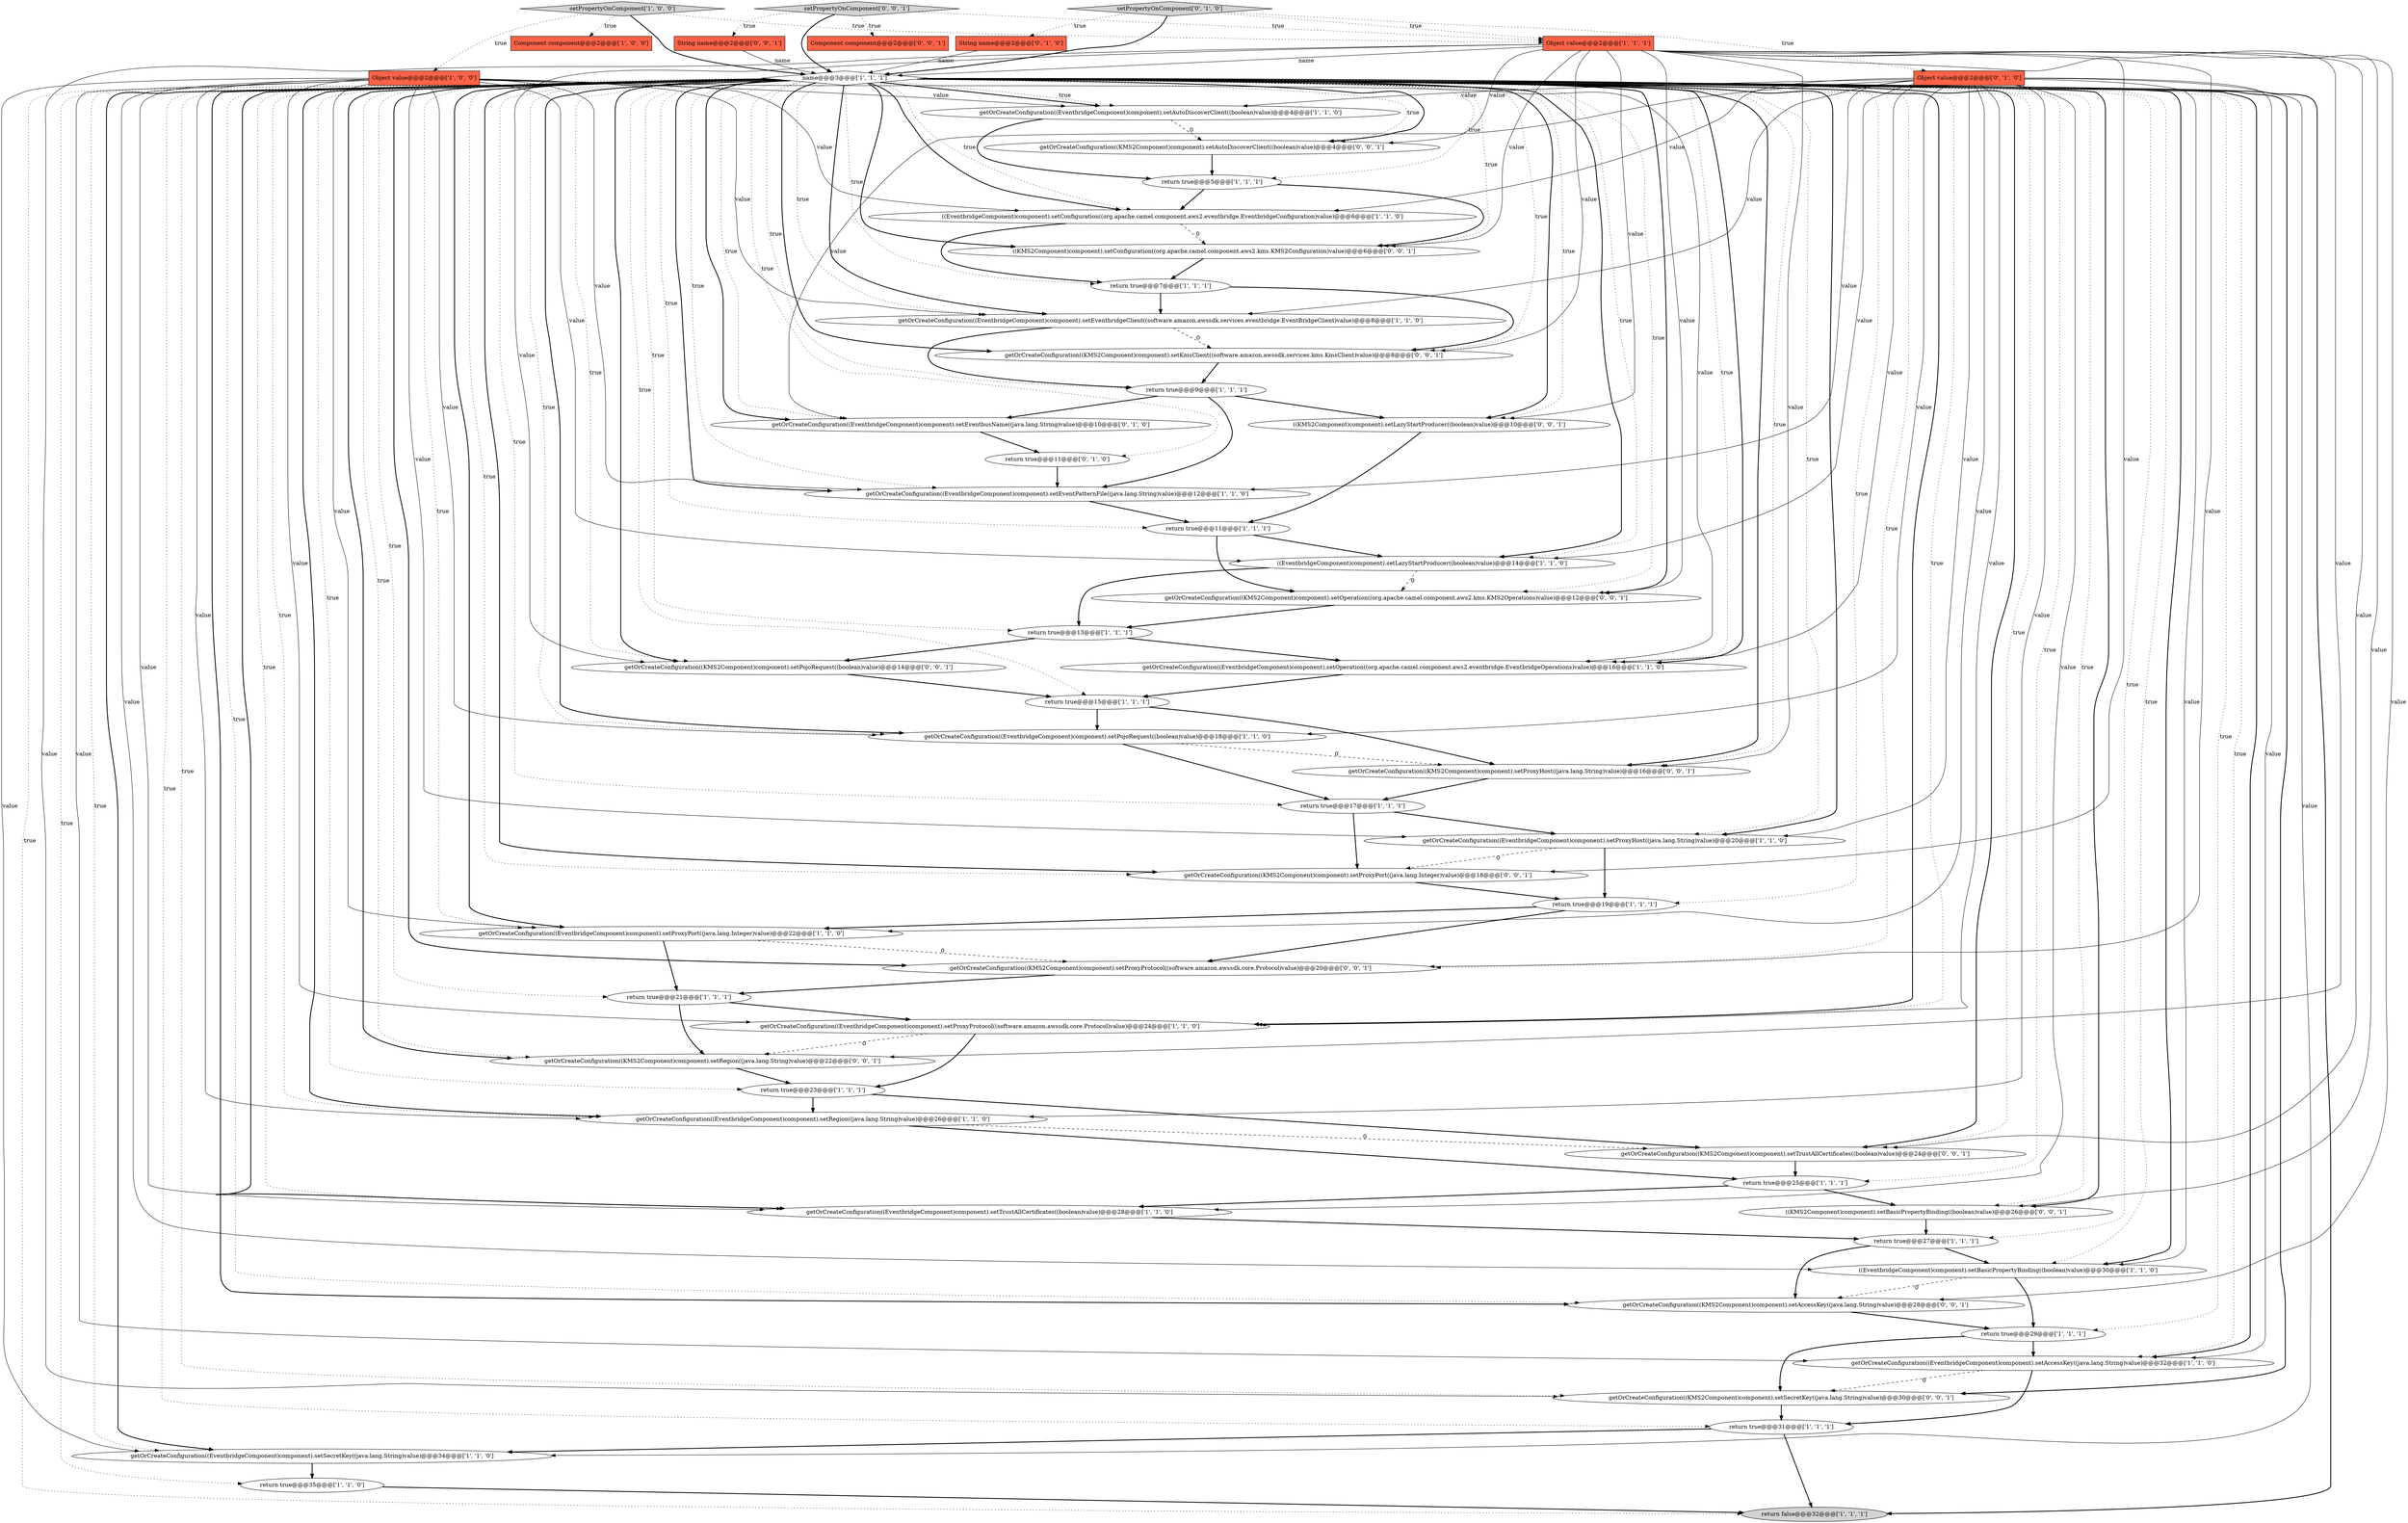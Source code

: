 digraph {
6 [style = filled, label = "return false@@@32@@@['1', '1', '1']", fillcolor = lightgray, shape = ellipse image = "AAA0AAABBB1BBB"];
15 [style = filled, label = "((EventbridgeComponent)component).setBasicPropertyBinding((boolean)value)@@@30@@@['1', '1', '0']", fillcolor = white, shape = ellipse image = "AAA0AAABBB1BBB"];
48 [style = filled, label = "((KMS2Component)component).setConfiguration((org.apache.camel.component.aws2.kms.KMS2Configuration)value)@@@6@@@['0', '0', '1']", fillcolor = white, shape = ellipse image = "AAA0AAABBB3BBB"];
26 [style = filled, label = "getOrCreateConfiguration((EventbridgeComponent)component).setAccessKey((java.lang.String)value)@@@32@@@['1', '1', '0']", fillcolor = white, shape = ellipse image = "AAA0AAABBB1BBB"];
28 [style = filled, label = "getOrCreateConfiguration((EventbridgeComponent)component).setEventbridgeClient((software.amazon.awssdk.services.eventbridge.EventBridgeClient)value)@@@8@@@['1', '1', '0']", fillcolor = white, shape = ellipse image = "AAA0AAABBB1BBB"];
54 [style = filled, label = "getOrCreateConfiguration((KMS2Component)component).setProxyProtocol((software.amazon.awssdk.core.Protocol)value)@@@20@@@['0', '0', '1']", fillcolor = white, shape = ellipse image = "AAA0AAABBB3BBB"];
30 [style = filled, label = "return true@@@29@@@['1', '1', '1']", fillcolor = white, shape = ellipse image = "AAA0AAABBB1BBB"];
11 [style = filled, label = "getOrCreateConfiguration((EventbridgeComponent)component).setAutoDiscoverClient((boolean)value)@@@4@@@['1', '1', '0']", fillcolor = white, shape = ellipse image = "AAA0AAABBB1BBB"];
41 [style = filled, label = "getOrCreateConfiguration((KMS2Component)component).setTrustAllCertificates((boolean)value)@@@24@@@['0', '0', '1']", fillcolor = white, shape = ellipse image = "AAA0AAABBB3BBB"];
53 [style = filled, label = "String name@@@2@@@['0', '0', '1']", fillcolor = tomato, shape = box image = "AAA0AAABBB3BBB"];
33 [style = filled, label = "setPropertyOnComponent['1', '0', '0']", fillcolor = lightgray, shape = diamond image = "AAA0AAABBB1BBB"];
20 [style = filled, label = "return true@@@35@@@['1', '1', '0']", fillcolor = white, shape = ellipse image = "AAA0AAABBB1BBB"];
39 [style = filled, label = "return true@@@11@@@['0', '1', '0']", fillcolor = white, shape = ellipse image = "AAA1AAABBB2BBB"];
22 [style = filled, label = "getOrCreateConfiguration((EventbridgeComponent)component).setEventPatternFile((java.lang.String)value)@@@12@@@['1', '1', '0']", fillcolor = white, shape = ellipse image = "AAA0AAABBB1BBB"];
38 [style = filled, label = "String name@@@2@@@['0', '1', '0']", fillcolor = tomato, shape = box image = "AAA0AAABBB2BBB"];
13 [style = filled, label = "getOrCreateConfiguration((EventbridgeComponent)component).setOperation((org.apache.camel.component.aws2.eventbridge.EventbridgeOperations)value)@@@16@@@['1', '1', '0']", fillcolor = white, shape = ellipse image = "AAA0AAABBB1BBB"];
4 [style = filled, label = "return true@@@9@@@['1', '1', '1']", fillcolor = white, shape = ellipse image = "AAA0AAABBB1BBB"];
31 [style = filled, label = "return true@@@27@@@['1', '1', '1']", fillcolor = white, shape = ellipse image = "AAA0AAABBB1BBB"];
43 [style = filled, label = "getOrCreateConfiguration((KMS2Component)component).setProxyPort((java.lang.Integer)value)@@@18@@@['0', '0', '1']", fillcolor = white, shape = ellipse image = "AAA0AAABBB3BBB"];
44 [style = filled, label = "setPropertyOnComponent['0', '0', '1']", fillcolor = lightgray, shape = diamond image = "AAA0AAABBB3BBB"];
52 [style = filled, label = "Component component@@@2@@@['0', '0', '1']", fillcolor = tomato, shape = box image = "AAA0AAABBB3BBB"];
10 [style = filled, label = "name@@@3@@@['1', '1', '1']", fillcolor = white, shape = diamond image = "AAA0AAABBB1BBB"];
25 [style = filled, label = "getOrCreateConfiguration((EventbridgeComponent)component).setProxyProtocol((software.amazon.awssdk.core.Protocol)value)@@@24@@@['1', '1', '0']", fillcolor = white, shape = ellipse image = "AAA0AAABBB1BBB"];
47 [style = filled, label = "((KMS2Component)component).setLazyStartProducer((boolean)value)@@@10@@@['0', '0', '1']", fillcolor = white, shape = ellipse image = "AAA0AAABBB3BBB"];
55 [style = filled, label = "getOrCreateConfiguration((KMS2Component)component).setAccessKey((java.lang.String)value)@@@28@@@['0', '0', '1']", fillcolor = white, shape = ellipse image = "AAA0AAABBB3BBB"];
23 [style = filled, label = "return true@@@15@@@['1', '1', '1']", fillcolor = white, shape = ellipse image = "AAA0AAABBB1BBB"];
0 [style = filled, label = "getOrCreateConfiguration((EventbridgeComponent)component).setProxyPort((java.lang.Integer)value)@@@22@@@['1', '1', '0']", fillcolor = white, shape = ellipse image = "AAA0AAABBB1BBB"];
24 [style = filled, label = "return true@@@5@@@['1', '1', '1']", fillcolor = white, shape = ellipse image = "AAA0AAABBB1BBB"];
12 [style = filled, label = "((EventbridgeComponent)component).setConfiguration((org.apache.camel.component.aws2.eventbridge.EventbridgeConfiguration)value)@@@6@@@['1', '1', '0']", fillcolor = white, shape = ellipse image = "AAA0AAABBB1BBB"];
45 [style = filled, label = "getOrCreateConfiguration((KMS2Component)component).setSecretKey((java.lang.String)value)@@@30@@@['0', '0', '1']", fillcolor = white, shape = ellipse image = "AAA0AAABBB3BBB"];
5 [style = filled, label = "return true@@@31@@@['1', '1', '1']", fillcolor = white, shape = ellipse image = "AAA0AAABBB1BBB"];
34 [style = filled, label = "return true@@@19@@@['1', '1', '1']", fillcolor = white, shape = ellipse image = "AAA0AAABBB1BBB"];
36 [style = filled, label = "Object value@@@2@@@['0', '1', '0']", fillcolor = tomato, shape = box image = "AAA0AAABBB2BBB"];
19 [style = filled, label = "return true@@@13@@@['1', '1', '1']", fillcolor = white, shape = ellipse image = "AAA0AAABBB1BBB"];
32 [style = filled, label = "getOrCreateConfiguration((EventbridgeComponent)component).setTrustAllCertificates((boolean)value)@@@28@@@['1', '1', '0']", fillcolor = white, shape = ellipse image = "AAA0AAABBB1BBB"];
37 [style = filled, label = "getOrCreateConfiguration((EventbridgeComponent)component).setEventbusName((java.lang.String)value)@@@10@@@['0', '1', '0']", fillcolor = white, shape = ellipse image = "AAA1AAABBB2BBB"];
40 [style = filled, label = "setPropertyOnComponent['0', '1', '0']", fillcolor = lightgray, shape = diamond image = "AAA0AAABBB2BBB"];
42 [style = filled, label = "((KMS2Component)component).setBasicPropertyBinding((boolean)value)@@@26@@@['0', '0', '1']", fillcolor = white, shape = ellipse image = "AAA0AAABBB3BBB"];
57 [style = filled, label = "getOrCreateConfiguration((KMS2Component)component).setPojoRequest((boolean)value)@@@14@@@['0', '0', '1']", fillcolor = white, shape = ellipse image = "AAA0AAABBB3BBB"];
46 [style = filled, label = "getOrCreateConfiguration((KMS2Component)component).setOperation((org.apache.camel.component.aws2.kms.KMS2Operations)value)@@@12@@@['0', '0', '1']", fillcolor = white, shape = ellipse image = "AAA0AAABBB3BBB"];
7 [style = filled, label = "getOrCreateConfiguration((EventbridgeComponent)component).setSecretKey((java.lang.String)value)@@@34@@@['1', '1', '0']", fillcolor = white, shape = ellipse image = "AAA0AAABBB1BBB"];
9 [style = filled, label = "Object value@@@2@@@['1', '0', '0']", fillcolor = tomato, shape = box image = "AAA0AAABBB1BBB"];
29 [style = filled, label = "return true@@@21@@@['1', '1', '1']", fillcolor = white, shape = ellipse image = "AAA0AAABBB1BBB"];
35 [style = filled, label = "return true@@@25@@@['1', '1', '1']", fillcolor = white, shape = ellipse image = "AAA0AAABBB1BBB"];
49 [style = filled, label = "getOrCreateConfiguration((KMS2Component)component).setProxyHost((java.lang.String)value)@@@16@@@['0', '0', '1']", fillcolor = white, shape = ellipse image = "AAA0AAABBB3BBB"];
50 [style = filled, label = "getOrCreateConfiguration((KMS2Component)component).setRegion((java.lang.String)value)@@@22@@@['0', '0', '1']", fillcolor = white, shape = ellipse image = "AAA0AAABBB3BBB"];
21 [style = filled, label = "return true@@@7@@@['1', '1', '1']", fillcolor = white, shape = ellipse image = "AAA0AAABBB1BBB"];
27 [style = filled, label = "getOrCreateConfiguration((EventbridgeComponent)component).setProxyHost((java.lang.String)value)@@@20@@@['1', '1', '0']", fillcolor = white, shape = ellipse image = "AAA0AAABBB1BBB"];
14 [style = filled, label = "((EventbridgeComponent)component).setLazyStartProducer((boolean)value)@@@14@@@['1', '1', '0']", fillcolor = white, shape = ellipse image = "AAA0AAABBB1BBB"];
3 [style = filled, label = "getOrCreateConfiguration((EventbridgeComponent)component).setPojoRequest((boolean)value)@@@18@@@['1', '1', '0']", fillcolor = white, shape = ellipse image = "AAA0AAABBB1BBB"];
18 [style = filled, label = "getOrCreateConfiguration((EventbridgeComponent)component).setRegion((java.lang.String)value)@@@26@@@['1', '1', '0']", fillcolor = white, shape = ellipse image = "AAA0AAABBB1BBB"];
2 [style = filled, label = "Component component@@@2@@@['1', '0', '0']", fillcolor = tomato, shape = box image = "AAA0AAABBB1BBB"];
17 [style = filled, label = "Object value@@@2@@@['1', '1', '1']", fillcolor = tomato, shape = box image = "AAA0AAABBB1BBB"];
8 [style = filled, label = "return true@@@17@@@['1', '1', '1']", fillcolor = white, shape = ellipse image = "AAA0AAABBB1BBB"];
16 [style = filled, label = "return true@@@11@@@['1', '1', '1']", fillcolor = white, shape = ellipse image = "AAA0AAABBB1BBB"];
56 [style = filled, label = "getOrCreateConfiguration((KMS2Component)component).setAutoDiscoverClient((boolean)value)@@@4@@@['0', '0', '1']", fillcolor = white, shape = ellipse image = "AAA0AAABBB3BBB"];
1 [style = filled, label = "return true@@@23@@@['1', '1', '1']", fillcolor = white, shape = ellipse image = "AAA0AAABBB1BBB"];
51 [style = filled, label = "getOrCreateConfiguration((KMS2Component)component).setKmsClient((software.amazon.awssdk.services.kms.KmsClient)value)@@@8@@@['0', '0', '1']", fillcolor = white, shape = ellipse image = "AAA0AAABBB3BBB"];
9->13 [style = solid, label="value"];
36->32 [style = solid, label="value"];
44->17 [style = dotted, label="true"];
10->47 [style = bold, label=""];
10->45 [style = dotted, label="true"];
20->6 [style = bold, label=""];
10->12 [style = dotted, label="true"];
10->56 [style = dotted, label="true"];
23->49 [style = bold, label=""];
45->5 [style = bold, label=""];
35->42 [style = bold, label=""];
1->18 [style = bold, label=""];
53->10 [style = solid, label="name"];
10->11 [style = bold, label=""];
4->22 [style = bold, label=""];
14->19 [style = bold, label=""];
10->28 [style = bold, label=""];
10->7 [style = dotted, label="true"];
10->49 [style = bold, label=""];
10->45 [style = bold, label=""];
41->35 [style = bold, label=""];
10->32 [style = dotted, label="true"];
10->3 [style = bold, label=""];
40->17 [style = dotted, label="true"];
10->27 [style = dotted, label="true"];
10->18 [style = bold, label=""];
25->1 [style = bold, label=""];
35->32 [style = bold, label=""];
36->27 [style = solid, label="value"];
10->55 [style = bold, label=""];
26->45 [style = dashed, label="0"];
17->10 [style = solid, label="name"];
36->11 [style = solid, label="value"];
10->26 [style = dotted, label="true"];
33->17 [style = dotted, label="true"];
10->54 [style = dotted, label="true"];
10->24 [style = dotted, label="true"];
3->49 [style = dashed, label="0"];
17->41 [style = solid, label="value"];
10->6 [style = dotted, label="true"];
10->15 [style = bold, label=""];
39->22 [style = bold, label=""];
21->51 [style = bold, label=""];
27->34 [style = bold, label=""];
10->11 [style = dotted, label="true"];
25->50 [style = dashed, label="0"];
5->6 [style = bold, label=""];
17->55 [style = solid, label="value"];
30->26 [style = bold, label=""];
10->37 [style = bold, label=""];
10->13 [style = dotted, label="true"];
9->32 [style = solid, label="value"];
29->50 [style = bold, label=""];
10->3 [style = dotted, label="true"];
33->2 [style = dotted, label="true"];
17->54 [style = solid, label="value"];
0->54 [style = dashed, label="0"];
17->43 [style = solid, label="value"];
36->28 [style = solid, label="value"];
9->27 [style = solid, label="value"];
0->29 [style = bold, label=""];
34->54 [style = bold, label=""];
10->42 [style = bold, label=""];
36->22 [style = solid, label="value"];
10->0 [style = dotted, label="true"];
49->8 [style = bold, label=""];
36->18 [style = solid, label="value"];
17->49 [style = solid, label="value"];
7->20 [style = bold, label=""];
10->55 [style = dotted, label="true"];
10->51 [style = bold, label=""];
9->11 [style = solid, label="value"];
10->16 [style = dotted, label="true"];
8->27 [style = bold, label=""];
11->56 [style = dashed, label="0"];
44->10 [style = bold, label=""];
10->7 [style = bold, label=""];
10->48 [style = bold, label=""];
17->51 [style = solid, label="value"];
10->43 [style = dotted, label="true"];
10->42 [style = dotted, label="true"];
19->57 [style = bold, label=""];
10->8 [style = dotted, label="true"];
46->19 [style = bold, label=""];
50->1 [style = bold, label=""];
3->8 [style = bold, label=""];
10->23 [style = dotted, label="true"];
17->46 [style = solid, label="value"];
40->38 [style = dotted, label="true"];
10->19 [style = dotted, label="true"];
10->20 [style = dotted, label="true"];
33->9 [style = dotted, label="true"];
31->15 [style = bold, label=""];
51->4 [style = bold, label=""];
36->12 [style = solid, label="value"];
10->14 [style = bold, label=""];
10->49 [style = dotted, label="true"];
36->37 [style = solid, label="value"];
10->26 [style = bold, label=""];
5->7 [style = bold, label=""];
27->43 [style = dashed, label="0"];
18->41 [style = dashed, label="0"];
15->30 [style = bold, label=""];
48->21 [style = bold, label=""];
36->15 [style = solid, label="value"];
17->56 [style = solid, label="value"];
9->3 [style = solid, label="value"];
57->23 [style = bold, label=""];
10->1 [style = dotted, label="true"];
10->39 [style = dotted, label="true"];
17->57 [style = solid, label="value"];
10->31 [style = dotted, label="true"];
10->6 [style = bold, label=""];
17->50 [style = solid, label="value"];
4->47 [style = bold, label=""];
36->13 [style = solid, label="value"];
33->10 [style = bold, label=""];
9->14 [style = solid, label="value"];
10->48 [style = dotted, label="true"];
13->23 [style = bold, label=""];
44->53 [style = dotted, label="true"];
14->46 [style = dashed, label="0"];
10->34 [style = dotted, label="true"];
22->16 [style = bold, label=""];
36->0 [style = solid, label="value"];
10->57 [style = bold, label=""];
10->54 [style = bold, label=""];
31->55 [style = bold, label=""];
12->48 [style = dashed, label="0"];
11->24 [style = bold, label=""];
9->28 [style = solid, label="value"];
16->46 [style = bold, label=""];
10->41 [style = bold, label=""];
10->47 [style = dotted, label="true"];
19->13 [style = bold, label=""];
29->25 [style = bold, label=""];
28->4 [style = bold, label=""];
36->3 [style = solid, label="value"];
10->50 [style = dotted, label="true"];
10->22 [style = bold, label=""];
10->13 [style = bold, label=""];
44->52 [style = dotted, label="true"];
10->35 [style = dotted, label="true"];
24->12 [style = bold, label=""];
56->24 [style = bold, label=""];
9->15 [style = solid, label="value"];
47->16 [style = bold, label=""];
40->36 [style = dotted, label="true"];
18->35 [style = bold, label=""];
36->26 [style = solid, label="value"];
10->0 [style = bold, label=""];
10->46 [style = bold, label=""];
17->48 [style = solid, label="value"];
23->3 [style = bold, label=""];
10->46 [style = dotted, label="true"];
24->48 [style = bold, label=""];
15->55 [style = dashed, label="0"];
10->32 [style = bold, label=""];
42->31 [style = bold, label=""];
10->37 [style = dotted, label="true"];
10->51 [style = dotted, label="true"];
10->41 [style = dotted, label="true"];
10->28 [style = dotted, label="true"];
12->21 [style = bold, label=""];
9->22 [style = solid, label="value"];
17->42 [style = solid, label="value"];
10->27 [style = bold, label=""];
54->29 [style = bold, label=""];
10->30 [style = dotted, label="true"];
17->45 [style = solid, label="value"];
10->22 [style = dotted, label="true"];
10->25 [style = bold, label=""];
1->41 [style = bold, label=""];
4->37 [style = bold, label=""];
9->25 [style = solid, label="value"];
34->0 [style = bold, label=""];
10->29 [style = dotted, label="true"];
9->18 [style = solid, label="value"];
10->12 [style = bold, label=""];
10->50 [style = bold, label=""];
43->34 [style = bold, label=""];
40->10 [style = bold, label=""];
10->57 [style = dotted, label="true"];
55->30 [style = bold, label=""];
38->10 [style = solid, label="name"];
17->47 [style = solid, label="value"];
10->18 [style = dotted, label="true"];
26->5 [style = bold, label=""];
10->25 [style = dotted, label="true"];
37->39 [style = bold, label=""];
10->4 [style = dotted, label="true"];
32->31 [style = bold, label=""];
16->14 [style = bold, label=""];
10->56 [style = bold, label=""];
10->43 [style = bold, label=""];
36->14 [style = solid, label="value"];
9->26 [style = solid, label="value"];
28->51 [style = dashed, label="0"];
9->12 [style = solid, label="value"];
36->7 [style = solid, label="value"];
10->21 [style = dotted, label="true"];
30->45 [style = bold, label=""];
9->0 [style = solid, label="value"];
10->15 [style = dotted, label="true"];
8->43 [style = bold, label=""];
10->14 [style = dotted, label="true"];
36->25 [style = solid, label="value"];
21->28 [style = bold, label=""];
10->5 [style = dotted, label="true"];
9->7 [style = solid, label="value"];
}
